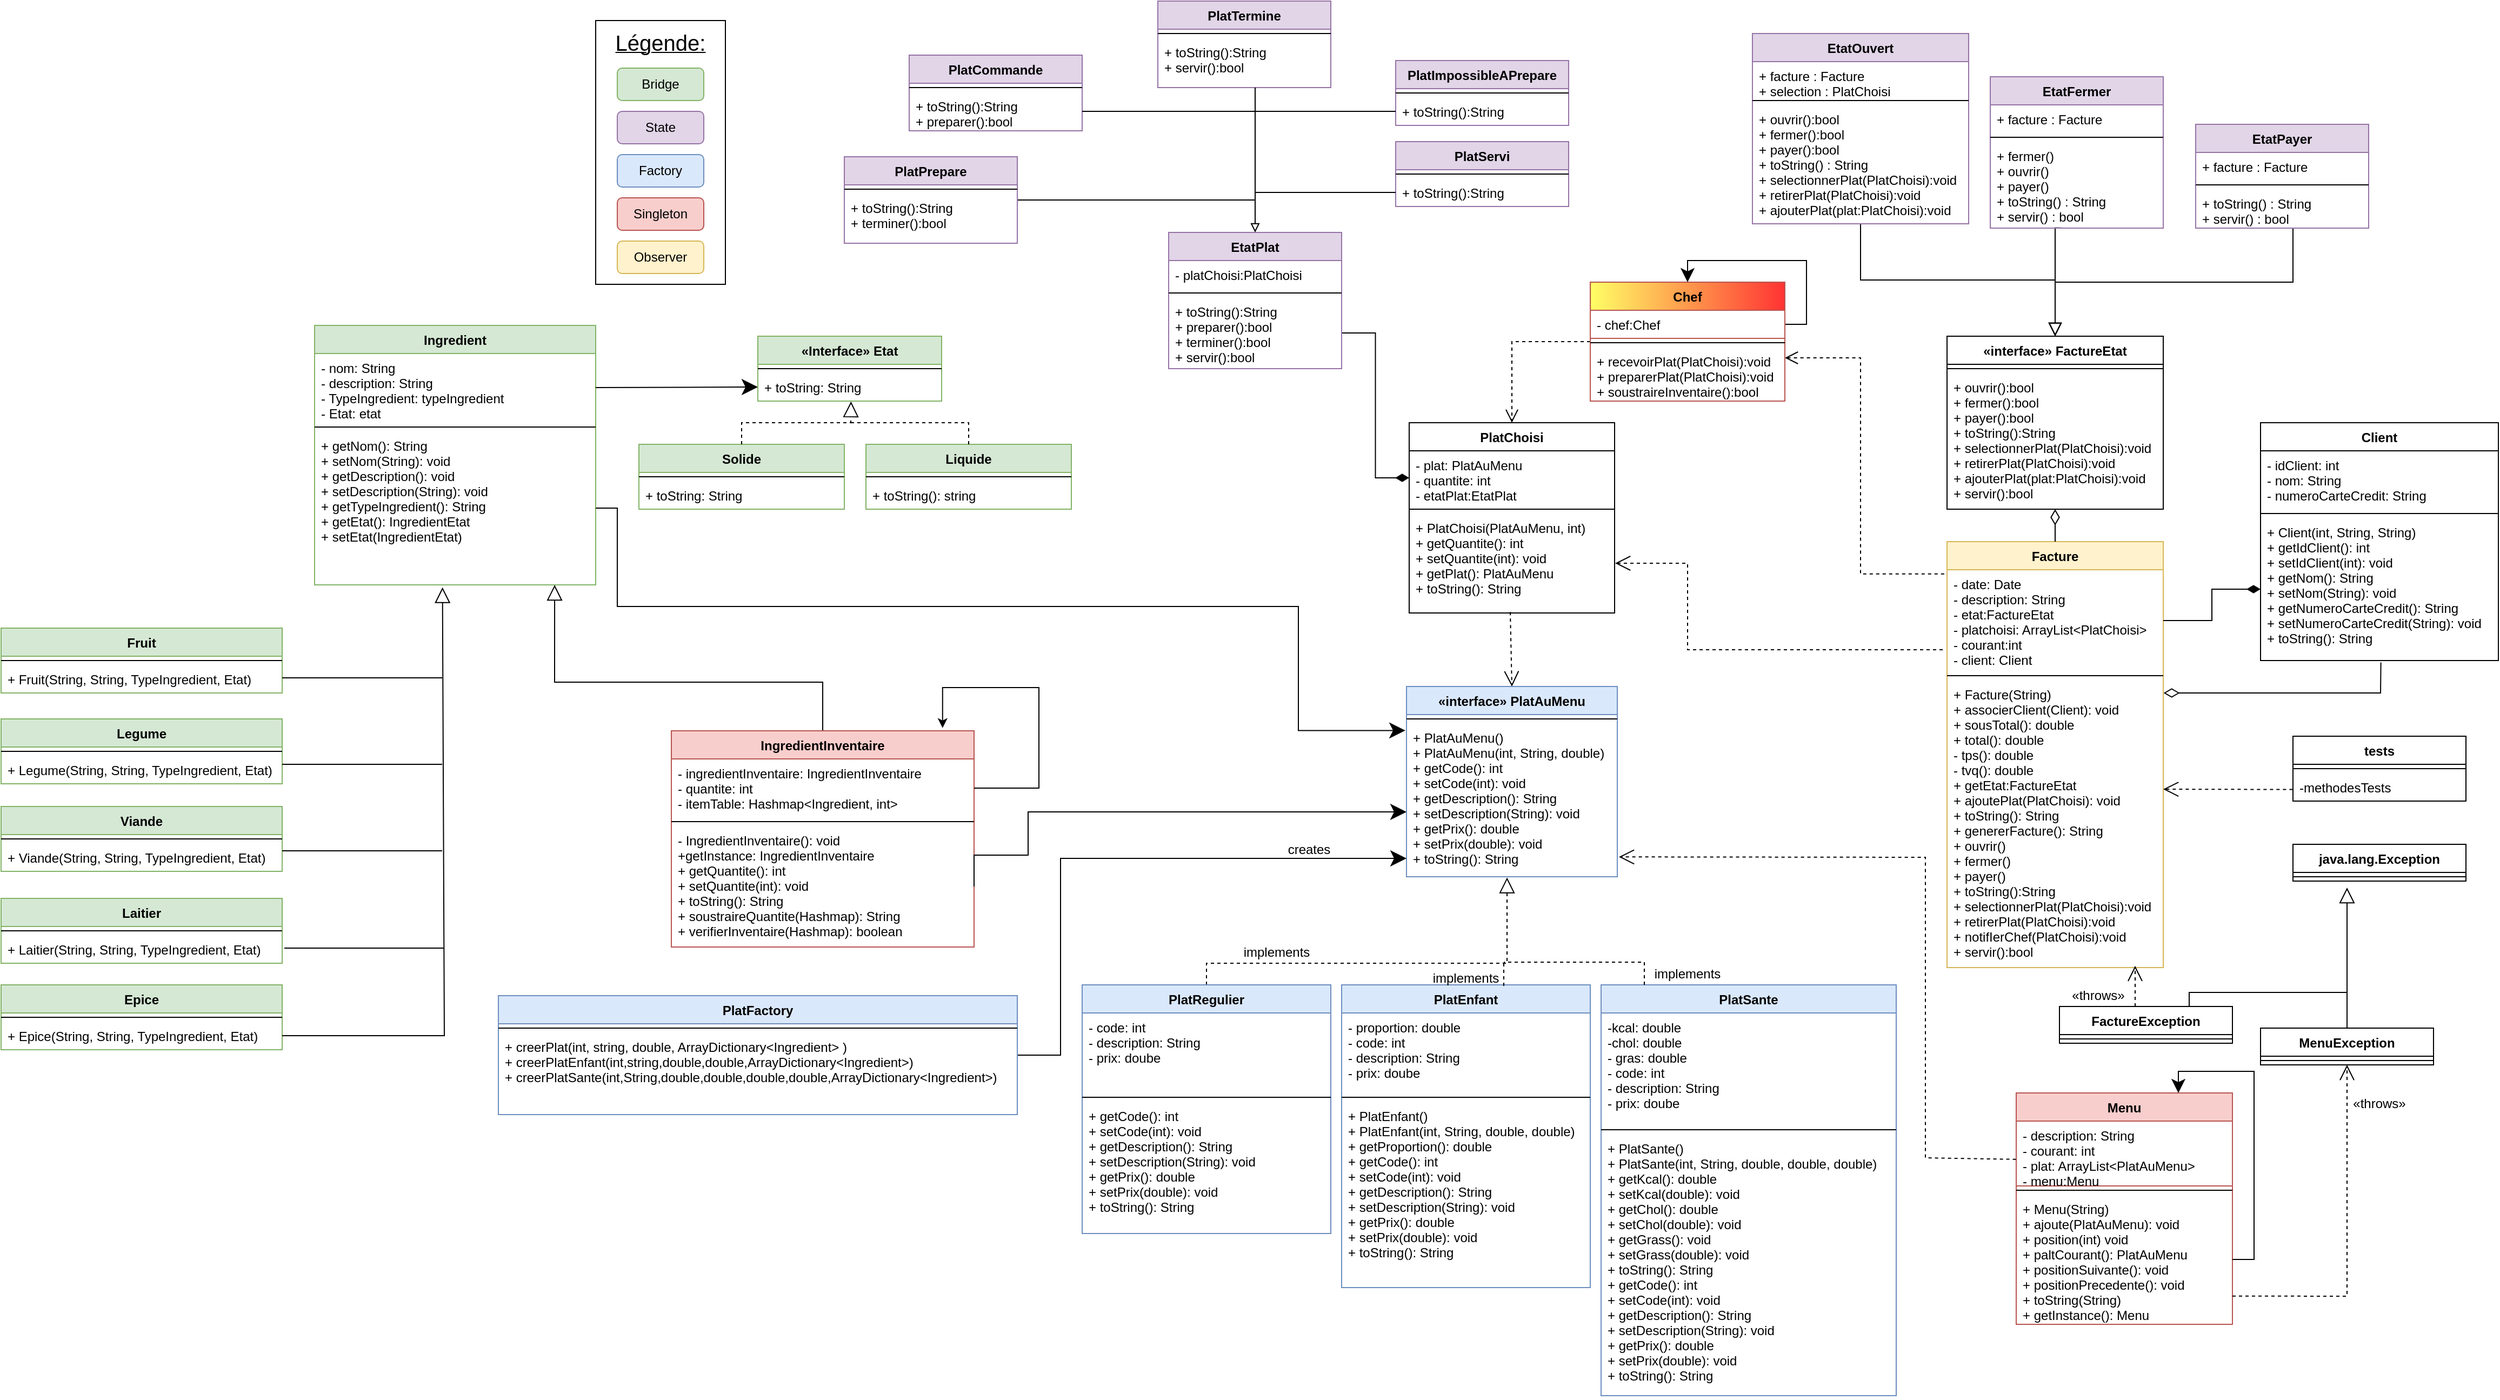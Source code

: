 <mxfile version="15.1.2" type="device" pages="2"><diagram id="TNuhKv3h_thrgXx2UyrM" name="Page-1"><mxGraphModel dx="4249" dy="2537" grid="1" gridSize="10" guides="1" tooltips="1" connect="1" arrows="1" fold="1" page="1" pageScale="1" pageWidth="827" pageHeight="1169" math="0" shadow="0"><root><mxCell id="0"/><mxCell id="1" parent="0"/><mxCell id="b8Gp-3JOSFKTq6jU3I52-5" value="Client" style="swimlane;fontStyle=1;align=center;verticalAlign=top;childLayout=stackLayout;horizontal=1;startSize=26;horizontalStack=0;resizeParent=1;resizeParentMax=0;resizeLast=0;collapsible=1;marginBottom=0;" parent="1" vertex="1"><mxGeometry x="520" y="200" width="220" height="220" as="geometry"/></mxCell><mxCell id="b8Gp-3JOSFKTq6jU3I52-6" value="- idClient: int&#10;- nom: String&#10;- numeroCarteCredit: String" style="text;strokeColor=none;fillColor=none;align=left;verticalAlign=top;spacingLeft=4;spacingRight=4;overflow=hidden;rotatable=0;points=[[0,0.5],[1,0.5]];portConstraint=eastwest;" parent="b8Gp-3JOSFKTq6jU3I52-5" vertex="1"><mxGeometry y="26" width="220" height="54" as="geometry"/></mxCell><mxCell id="b8Gp-3JOSFKTq6jU3I52-7" value="" style="line;strokeWidth=1;fillColor=none;align=left;verticalAlign=middle;spacingTop=-1;spacingLeft=3;spacingRight=3;rotatable=0;labelPosition=right;points=[];portConstraint=eastwest;" parent="b8Gp-3JOSFKTq6jU3I52-5" vertex="1"><mxGeometry y="80" width="220" height="8" as="geometry"/></mxCell><mxCell id="b8Gp-3JOSFKTq6jU3I52-8" value="+ Client(int, String, String)&#10;+ getIdClient(): int&#10;+ setIdClient(int): void&#10;+ getNom(): String&#10;+ setNom(String): void&#10;+ getNumeroCarteCredit(): String&#10;+ setNumeroCarteCredit(String): void&#10;+ toString(): String" style="text;strokeColor=none;fillColor=none;align=left;verticalAlign=top;spacingLeft=4;spacingRight=4;overflow=hidden;rotatable=0;points=[[0,0.5],[1,0.5]];portConstraint=eastwest;" parent="b8Gp-3JOSFKTq6jU3I52-5" vertex="1"><mxGeometry y="88" width="220" height="132" as="geometry"/></mxCell><mxCell id="wVw1kusXMV-8ErTnZ7IX-36" style="edgeStyle=orthogonalEdgeStyle;rounded=0;orthogonalLoop=1;jettySize=auto;html=1;exitX=-0.013;exitY=0.041;exitDx=0;exitDy=0;endArrow=open;endFill=0;endSize=10;dashed=1;exitPerimeter=0;" parent="1" source="b8Gp-3JOSFKTq6jU3I52-12" edge="1"><mxGeometry relative="1" as="geometry"><mxPoint x="80" y="140" as="targetPoint"/><Array as="points"><mxPoint x="150" y="340"/><mxPoint x="150" y="140"/></Array></mxGeometry></mxCell><mxCell id="b8Gp-3JOSFKTq6jU3I52-11" value="Facture" style="swimlane;fontStyle=1;align=center;verticalAlign=top;childLayout=stackLayout;horizontal=1;startSize=26;horizontalStack=0;resizeParent=1;resizeParentMax=0;resizeLast=0;collapsible=1;marginBottom=0;fillColor=#fff2cc;strokeColor=#d6b656;" parent="1" vertex="1"><mxGeometry x="230" y="310" width="200" height="394" as="geometry"/></mxCell><mxCell id="b8Gp-3JOSFKTq6jU3I52-12" value="- date: Date&#10;- description: String&#10;- etat:FactureEtat&#10;- platchoisi: ArrayList&lt;PlatChoisi&gt;&#10;- courant:int&#10;- client: Client" style="text;strokeColor=none;fillColor=none;align=left;verticalAlign=top;spacingLeft=4;spacingRight=4;overflow=hidden;rotatable=0;points=[[0,0.5],[1,0.5]];portConstraint=eastwest;" parent="b8Gp-3JOSFKTq6jU3I52-11" vertex="1"><mxGeometry y="26" width="200" height="94" as="geometry"/></mxCell><mxCell id="b8Gp-3JOSFKTq6jU3I52-13" value="" style="line;strokeWidth=1;fillColor=none;align=left;verticalAlign=middle;spacingTop=-1;spacingLeft=3;spacingRight=3;rotatable=0;labelPosition=right;points=[];portConstraint=eastwest;" parent="b8Gp-3JOSFKTq6jU3I52-11" vertex="1"><mxGeometry y="120" width="200" height="8" as="geometry"/></mxCell><mxCell id="b8Gp-3JOSFKTq6jU3I52-14" value="+ Facture(String)&#10;+ associerClient(Client): void&#10;+ sousTotal(): double&#10;+ total(): double&#10;- tps(): double&#10;- tvq(): double&#10;+ getEtat:FactureEtat&#10;+ ajoutePlat(PlatChoisi): void&#10;+ toString(): String&#10;+ genererFacture(): String&#10;+ ouvrir()&#10;+ fermer()&#10;+ payer()&#10;+ toString():String&#10;+ selectionnerPlat(PlatChoisi):void&#10;+ retirerPlat(PlatChoisi):void&#10;+ notifIerChef(PlatChoisi):void&#10;+ servir():bool" style="text;strokeColor=none;fillColor=none;align=left;verticalAlign=top;spacingLeft=4;spacingRight=4;overflow=hidden;rotatable=0;points=[[0,0.5],[1,0.5]];portConstraint=eastwest;" parent="b8Gp-3JOSFKTq6jU3I52-11" vertex="1"><mxGeometry y="128" width="200" height="266" as="geometry"/></mxCell><mxCell id="b8Gp-3JOSFKTq6jU3I52-16" value="tests" style="swimlane;fontStyle=1;align=center;verticalAlign=top;childLayout=stackLayout;horizontal=1;startSize=26;horizontalStack=0;resizeParent=1;resizeParentMax=0;resizeLast=0;collapsible=1;marginBottom=0;" parent="1" vertex="1"><mxGeometry x="550" y="490" width="160" height="60" as="geometry"/></mxCell><mxCell id="b8Gp-3JOSFKTq6jU3I52-18" value="" style="line;strokeWidth=1;fillColor=none;align=left;verticalAlign=middle;spacingTop=-1;spacingLeft=3;spacingRight=3;rotatable=0;labelPosition=right;points=[];portConstraint=eastwest;" parent="b8Gp-3JOSFKTq6jU3I52-16" vertex="1"><mxGeometry y="26" width="160" height="8" as="geometry"/></mxCell><mxCell id="b8Gp-3JOSFKTq6jU3I52-19" value="-methodesTests" style="text;strokeColor=none;fillColor=none;align=left;verticalAlign=top;spacingLeft=4;spacingRight=4;overflow=hidden;rotatable=0;points=[[0,0.5],[1,0.5]];portConstraint=eastwest;" parent="b8Gp-3JOSFKTq6jU3I52-16" vertex="1"><mxGeometry y="34" width="160" height="26" as="geometry"/></mxCell><mxCell id="b8Gp-3JOSFKTq6jU3I52-20" value="java.lang.Exception" style="swimlane;fontStyle=1;align=center;verticalAlign=top;childLayout=stackLayout;horizontal=1;startSize=26;horizontalStack=0;resizeParent=1;resizeParentMax=0;resizeLast=0;collapsible=1;marginBottom=0;" parent="1" vertex="1"><mxGeometry x="550" y="590" width="160" height="34" as="geometry"/></mxCell><mxCell id="b8Gp-3JOSFKTq6jU3I52-21" value="" style="line;strokeWidth=1;fillColor=none;align=left;verticalAlign=middle;spacingTop=-1;spacingLeft=3;spacingRight=3;rotatable=0;labelPosition=right;points=[];portConstraint=eastwest;" parent="b8Gp-3JOSFKTq6jU3I52-20" vertex="1"><mxGeometry y="26" width="160" height="8" as="geometry"/></mxCell><mxCell id="b8Gp-3JOSFKTq6jU3I52-23" value="FactureException" style="swimlane;fontStyle=1;align=center;verticalAlign=top;childLayout=stackLayout;horizontal=1;startSize=26;horizontalStack=0;resizeParent=1;resizeParentMax=0;resizeLast=0;collapsible=1;marginBottom=0;" parent="1" vertex="1"><mxGeometry x="334" y="740" width="160" height="34" as="geometry"/></mxCell><mxCell id="b8Gp-3JOSFKTq6jU3I52-24" value="" style="line;strokeWidth=1;fillColor=none;align=left;verticalAlign=middle;spacingTop=-1;spacingLeft=3;spacingRight=3;rotatable=0;labelPosition=right;points=[];portConstraint=eastwest;" parent="b8Gp-3JOSFKTq6jU3I52-23" vertex="1"><mxGeometry y="26" width="160" height="8" as="geometry"/></mxCell><mxCell id="b8Gp-3JOSFKTq6jU3I52-60" style="edgeStyle=orthogonalEdgeStyle;rounded=0;orthogonalLoop=1;jettySize=auto;html=1;exitX=0.5;exitY=0;exitDx=0;exitDy=0;endArrow=block;endFill=0;endSize=12;" parent="1" source="b8Gp-3JOSFKTq6jU3I52-25" edge="1"><mxGeometry relative="1" as="geometry"><mxPoint x="600" y="630" as="targetPoint"/></mxGeometry></mxCell><mxCell id="b8Gp-3JOSFKTq6jU3I52-25" value="MenuException" style="swimlane;fontStyle=1;align=center;verticalAlign=top;childLayout=stackLayout;horizontal=1;startSize=26;horizontalStack=0;resizeParent=1;resizeParentMax=0;resizeLast=0;collapsible=1;marginBottom=0;" parent="1" vertex="1"><mxGeometry x="520" y="760" width="160" height="34" as="geometry"/></mxCell><mxCell id="b8Gp-3JOSFKTq6jU3I52-26" value="" style="line;strokeWidth=1;fillColor=none;align=left;verticalAlign=middle;spacingTop=-1;spacingLeft=3;spacingRight=3;rotatable=0;labelPosition=right;points=[];portConstraint=eastwest;" parent="b8Gp-3JOSFKTq6jU3I52-25" vertex="1"><mxGeometry y="26" width="160" height="8" as="geometry"/></mxCell><mxCell id="b8Gp-3JOSFKTq6jU3I52-27" value="Menu" style="swimlane;fontStyle=1;align=center;verticalAlign=top;childLayout=stackLayout;horizontal=1;startSize=26;horizontalStack=0;resizeParent=1;resizeParentMax=0;resizeLast=0;collapsible=1;marginBottom=0;fillColor=#f8cecc;strokeColor=#b85450;" parent="1" vertex="1"><mxGeometry x="294" y="820" width="200" height="214" as="geometry"/></mxCell><mxCell id="b8Gp-3JOSFKTq6jU3I52-28" value="- description: String&#10;- courant: int&#10;- plat: ArrayList&lt;PlatAuMenu&gt;&#10;- menu:Menu" style="text;strokeColor=#b85450;align=left;verticalAlign=top;spacingLeft=4;spacingRight=4;overflow=hidden;rotatable=0;points=[[0,0.5],[1,0.5]];portConstraint=eastwest;" parent="b8Gp-3JOSFKTq6jU3I52-27" vertex="1"><mxGeometry y="26" width="200" height="60" as="geometry"/></mxCell><mxCell id="b8Gp-3JOSFKTq6jU3I52-29" value="" style="line;strokeWidth=1;fillColor=none;align=left;verticalAlign=middle;spacingTop=-1;spacingLeft=3;spacingRight=3;rotatable=0;labelPosition=right;points=[];portConstraint=eastwest;" parent="b8Gp-3JOSFKTq6jU3I52-27" vertex="1"><mxGeometry y="86" width="200" height="8" as="geometry"/></mxCell><mxCell id="wVw1kusXMV-8ErTnZ7IX-37" style="edgeStyle=orthogonalEdgeStyle;rounded=0;orthogonalLoop=1;jettySize=auto;html=1;exitX=1;exitY=0.5;exitDx=0;exitDy=0;entryX=0.75;entryY=0;entryDx=0;entryDy=0;endArrow=classic;endFill=1;endSize=10;" parent="b8Gp-3JOSFKTq6jU3I52-27" source="b8Gp-3JOSFKTq6jU3I52-30" target="b8Gp-3JOSFKTq6jU3I52-27" edge="1"><mxGeometry relative="1" as="geometry"/></mxCell><mxCell id="b8Gp-3JOSFKTq6jU3I52-30" value="+ Menu(String)&#10;+ ajoute(PlatAuMenu): void&#10;+ position(int) void&#10;+ paltCourant(): PlatAuMenu&#10;+ positionSuivante(): void&#10;+ positionPrecedente(): void&#10;+ toString(String)&#10;+ getInstance(): Menu&#10;" style="text;strokeColor=none;fillColor=none;align=left;verticalAlign=top;spacingLeft=4;spacingRight=4;overflow=hidden;rotatable=0;points=[[0,0.5],[1,0.5]];portConstraint=eastwest;" parent="b8Gp-3JOSFKTq6jU3I52-27" vertex="1"><mxGeometry y="94" width="200" height="120" as="geometry"/></mxCell><mxCell id="b8Gp-3JOSFKTq6jU3I52-31" value="PlatChoisi" style="swimlane;fontStyle=1;align=center;verticalAlign=top;childLayout=stackLayout;horizontal=1;startSize=26;horizontalStack=0;resizeParent=1;resizeParentMax=0;resizeLast=0;collapsible=1;marginBottom=0;" parent="1" vertex="1"><mxGeometry x="-267.5" y="200" width="190" height="176" as="geometry"/></mxCell><mxCell id="b8Gp-3JOSFKTq6jU3I52-32" value="- plat: PlatAuMenu&#10;- quantite: int&#10;- etatPlat:EtatPlat" style="text;strokeColor=none;fillColor=none;align=left;verticalAlign=top;spacingLeft=4;spacingRight=4;overflow=hidden;rotatable=0;points=[[0,0.5],[1,0.5]];portConstraint=eastwest;" parent="b8Gp-3JOSFKTq6jU3I52-31" vertex="1"><mxGeometry y="26" width="190" height="50" as="geometry"/></mxCell><mxCell id="b8Gp-3JOSFKTq6jU3I52-33" value="" style="line;strokeWidth=1;fillColor=none;align=left;verticalAlign=middle;spacingTop=-1;spacingLeft=3;spacingRight=3;rotatable=0;labelPosition=right;points=[];portConstraint=eastwest;" parent="b8Gp-3JOSFKTq6jU3I52-31" vertex="1"><mxGeometry y="76" width="190" height="8" as="geometry"/></mxCell><mxCell id="b8Gp-3JOSFKTq6jU3I52-34" value="+ PlatChoisi(PlatAuMenu, int)&#10;+ getQuantite(): int&#10;+ setQuantite(int): void&#10;+ getPlat(): PlatAuMenu&#10;+ toString(): String" style="text;strokeColor=none;fillColor=none;align=left;verticalAlign=top;spacingLeft=4;spacingRight=4;overflow=hidden;rotatable=0;points=[[0,0.5],[1,0.5]];portConstraint=eastwest;" parent="b8Gp-3JOSFKTq6jU3I52-31" vertex="1"><mxGeometry y="84" width="190" height="92" as="geometry"/></mxCell><mxCell id="b8Gp-3JOSFKTq6jU3I52-35" value="«interface» PlatAuMenu" style="swimlane;fontStyle=1;align=center;verticalAlign=top;childLayout=stackLayout;horizontal=1;startSize=26;horizontalStack=0;resizeParent=1;resizeParentMax=0;resizeLast=0;collapsible=1;marginBottom=0;fillColor=#dae8fc;strokeColor=#6c8ebf;" parent="1" vertex="1"><mxGeometry x="-270" y="444" width="195" height="176" as="geometry"/></mxCell><mxCell id="b8Gp-3JOSFKTq6jU3I52-37" value="" style="line;strokeWidth=1;fillColor=none;align=left;verticalAlign=middle;spacingTop=-1;spacingLeft=3;spacingRight=3;rotatable=0;labelPosition=right;points=[];portConstraint=eastwest;" parent="b8Gp-3JOSFKTq6jU3I52-35" vertex="1"><mxGeometry y="26" width="195" height="8" as="geometry"/></mxCell><mxCell id="b8Gp-3JOSFKTq6jU3I52-38" value="+ PlatAuMenu()&#10;+ PlatAuMenu(int, String, double)&#10;+ getCode(): int&#10;+ setCode(int): void&#10;+ getDescription(): String&#10;+ setDescription(String): void&#10;+ getPrix(): double&#10;+ setPrix(double): void&#10;+ toString(): String&#10;" style="text;strokeColor=none;fillColor=none;align=left;verticalAlign=top;spacingLeft=4;spacingRight=4;overflow=hidden;rotatable=0;points=[[0,0.5],[1,0.5]];portConstraint=eastwest;" parent="b8Gp-3JOSFKTq6jU3I52-35" vertex="1"><mxGeometry y="34" width="195" height="142" as="geometry"/></mxCell><mxCell id="b8Gp-3JOSFKTq6jU3I52-40" value="PlatEnfant" style="swimlane;fontStyle=1;align=center;verticalAlign=top;childLayout=stackLayout;horizontal=1;startSize=26;horizontalStack=0;resizeParent=1;resizeParentMax=0;resizeLast=0;collapsible=1;marginBottom=0;fillColor=#dae8fc;strokeColor=#6c8ebf;" parent="1" vertex="1"><mxGeometry x="-330" y="720" width="230" height="280" as="geometry"/></mxCell><mxCell id="b8Gp-3JOSFKTq6jU3I52-41" value="- proportion: double&#10;- code: int&#10;- description: String&#10;- prix: doube&#10;" style="text;strokeColor=none;fillColor=none;align=left;verticalAlign=top;spacingLeft=4;spacingRight=4;overflow=hidden;rotatable=0;points=[[0,0.5],[1,0.5]];portConstraint=eastwest;" parent="b8Gp-3JOSFKTq6jU3I52-40" vertex="1"><mxGeometry y="26" width="230" height="74" as="geometry"/></mxCell><mxCell id="b8Gp-3JOSFKTq6jU3I52-42" value="" style="line;strokeWidth=1;fillColor=none;align=left;verticalAlign=middle;spacingTop=-1;spacingLeft=3;spacingRight=3;rotatable=0;labelPosition=right;points=[];portConstraint=eastwest;" parent="b8Gp-3JOSFKTq6jU3I52-40" vertex="1"><mxGeometry y="100" width="230" height="8" as="geometry"/></mxCell><mxCell id="b8Gp-3JOSFKTq6jU3I52-43" value="+ PlatEnfant()&#10;+ PlatEnfant(int, String, double, double)&#10;+ getProportion(): double&#10;+ getCode(): int&#10;+ setCode(int): void&#10;+ getDescription(): String&#10;+ setDescription(String): void&#10;+ getPrix(): double&#10;+ setPrix(double): void&#10;+ toString(): String" style="text;strokeColor=none;fillColor=none;align=left;verticalAlign=top;spacingLeft=4;spacingRight=4;overflow=hidden;rotatable=0;points=[[0,0.5],[1,0.5]];portConstraint=eastwest;" parent="b8Gp-3JOSFKTq6jU3I52-40" vertex="1"><mxGeometry y="108" width="230" height="172" as="geometry"/></mxCell><mxCell id="b8Gp-3JOSFKTq6jU3I52-44" value="PlatSante" style="swimlane;fontStyle=1;align=center;verticalAlign=top;childLayout=stackLayout;horizontal=1;startSize=26;horizontalStack=0;resizeParent=1;resizeParentMax=0;resizeLast=0;collapsible=1;marginBottom=0;fillColor=#dae8fc;strokeColor=#6c8ebf;" parent="1" vertex="1"><mxGeometry x="-90" y="720" width="273" height="380" as="geometry"/></mxCell><mxCell id="b8Gp-3JOSFKTq6jU3I52-45" value="-kcal: double&#10;-chol: double&#10;- gras: double&#10;- code: int&#10;- description: String&#10;- prix: doube&#10;" style="text;strokeColor=none;fillColor=none;align=left;verticalAlign=top;spacingLeft=4;spacingRight=4;overflow=hidden;rotatable=0;points=[[0,0.5],[1,0.5]];portConstraint=eastwest;" parent="b8Gp-3JOSFKTq6jU3I52-44" vertex="1"><mxGeometry y="26" width="273" height="104" as="geometry"/></mxCell><mxCell id="b8Gp-3JOSFKTq6jU3I52-46" value="" style="line;strokeWidth=1;fillColor=none;align=left;verticalAlign=middle;spacingTop=-1;spacingLeft=3;spacingRight=3;rotatable=0;labelPosition=right;points=[];portConstraint=eastwest;" parent="b8Gp-3JOSFKTq6jU3I52-44" vertex="1"><mxGeometry y="130" width="273" height="8" as="geometry"/></mxCell><mxCell id="b8Gp-3JOSFKTq6jU3I52-47" value="+ PlatSante()&#10;+ PlatSante(int, String, double, double, double)&#10;+ getKcal(): double&#10;+ setKcal(double): void&#10;+ getChol(): double&#10;+ setChol(double): void&#10;+ getGrass(): void&#10;+ setGrass(double): void&#10;+ toString(): String&#10;+ getCode(): int&#10;+ setCode(int): void&#10;+ getDescription(): String&#10;+ setDescription(String): void&#10;+ getPrix(): double&#10;+ setPrix(double): void&#10;+ toString(): String" style="text;strokeColor=none;fillColor=none;align=left;verticalAlign=top;spacingLeft=4;spacingRight=4;overflow=hidden;rotatable=0;points=[[0,0.5],[1,0.5]];portConstraint=eastwest;" parent="b8Gp-3JOSFKTq6jU3I52-44" vertex="1"><mxGeometry y="138" width="273" height="242" as="geometry"/></mxCell><mxCell id="b8Gp-3JOSFKTq6jU3I52-52" value="" style="endArrow=open;html=1;endSize=12;endFill=0;entryX=0.5;entryY=0;entryDx=0;entryDy=0;dashed=1;exitX=0.492;exitY=0.991;exitDx=0;exitDy=0;exitPerimeter=0;" parent="1" source="b8Gp-3JOSFKTq6jU3I52-34" target="b8Gp-3JOSFKTq6jU3I52-35" edge="1"><mxGeometry width="50" height="50" relative="1" as="geometry"><mxPoint x="-90" y="410" as="sourcePoint"/><mxPoint x="-172" y="440" as="targetPoint"/></mxGeometry></mxCell><mxCell id="b8Gp-3JOSFKTq6jU3I52-54" value="" style="endArrow=open;html=1;endSize=12;endFill=0;dashed=1;rounded=0;" parent="1" edge="1"><mxGeometry width="50" height="50" relative="1" as="geometry"><mxPoint x="226" y="410" as="sourcePoint"/><mxPoint x="-77" y="330" as="targetPoint"/><Array as="points"><mxPoint x="-10" y="410"/><mxPoint x="-10" y="330"/></Array></mxGeometry></mxCell><mxCell id="b8Gp-3JOSFKTq6jU3I52-55" value="" style="endArrow=open;html=1;endSize=12;endFill=0;entryX=1;entryY=0.5;entryDx=0;entryDy=0;dashed=1;exitX=-0.001;exitY=0.59;exitDx=0;exitDy=0;rounded=0;exitPerimeter=0;" parent="1" source="b8Gp-3JOSFKTq6jU3I52-28" edge="1"><mxGeometry width="50" height="50" relative="1" as="geometry"><mxPoint x="230" y="694.0" as="sourcePoint"/><mxPoint x="-73.5" y="601.63" as="targetPoint"/><Array as="points"><mxPoint x="210" y="880"/><mxPoint x="210" y="602"/></Array></mxGeometry></mxCell><mxCell id="b8Gp-3JOSFKTq6jU3I52-56" value="" style="endArrow=open;html=1;endSize=12;endFill=0;dashed=1;exitX=1;exitY=0.782;exitDx=0;exitDy=0;entryX=0.5;entryY=1;entryDx=0;entryDy=0;rounded=0;exitPerimeter=0;" parent="1" source="b8Gp-3JOSFKTq6jU3I52-30" target="b8Gp-3JOSFKTq6jU3I52-25" edge="1"><mxGeometry width="50" height="50" relative="1" as="geometry"><mxPoint x="530" y="840" as="sourcePoint"/><mxPoint x="559.5" y="900" as="targetPoint"/><Array as="points"><mxPoint x="600" y="1008"/></Array></mxGeometry></mxCell><mxCell id="b8Gp-3JOSFKTq6jU3I52-58" value="" style="endArrow=open;html=1;endSize=12;endFill=0;dashed=1;rounded=0;entryX=0.87;entryY=0.994;entryDx=0;entryDy=0;entryPerimeter=0;" parent="1" target="b8Gp-3JOSFKTq6jU3I52-14" edge="1"><mxGeometry width="50" height="50" relative="1" as="geometry"><mxPoint x="404" y="740" as="sourcePoint"/><mxPoint x="370" y="680" as="targetPoint"/><Array as="points"/></mxGeometry></mxCell><mxCell id="b8Gp-3JOSFKTq6jU3I52-59" value="" style="endArrow=none;html=1;endSize=12;rounded=0;exitX=0.75;exitY=0;exitDx=0;exitDy=0;" parent="1" source="b8Gp-3JOSFKTq6jU3I52-23" edge="1"><mxGeometry width="50" height="50" relative="1" as="geometry"><mxPoint x="470" y="743" as="sourcePoint"/><mxPoint x="600" y="727" as="targetPoint"/><Array as="points"><mxPoint x="454" y="727"/></Array></mxGeometry></mxCell><mxCell id="b8Gp-3JOSFKTq6jU3I52-61" value="" style="endArrow=open;html=1;endSize=12;endFill=0;dashed=1;exitX=-0.002;exitY=0.588;exitDx=0;exitDy=0;rounded=0;exitPerimeter=0;" parent="1" source="b8Gp-3JOSFKTq6jU3I52-19" edge="1"><mxGeometry width="50" height="50" relative="1" as="geometry"><mxPoint x="393.8" y="651.414" as="sourcePoint"/><mxPoint x="430" y="539" as="targetPoint"/><Array as="points"/></mxGeometry></mxCell><mxCell id="b8Gp-3JOSFKTq6jU3I52-62" value="" style="endArrow=diamondThin;html=1;endSize=12;endFill=0;exitX=0.506;exitY=1.013;exitDx=0;exitDy=0;rounded=0;exitPerimeter=0;" parent="1" source="b8Gp-3JOSFKTq6jU3I52-8" edge="1"><mxGeometry width="50" height="50" relative="1" as="geometry"><mxPoint x="550.0" y="450.288" as="sourcePoint"/><mxPoint x="430.32" y="450" as="targetPoint"/><Array as="points"><mxPoint x="631" y="450"/></Array></mxGeometry></mxCell><mxCell id="b8Gp-3JOSFKTq6jU3I52-64" value="«throws»" style="text;html=1;strokeColor=none;fillColor=none;align=center;verticalAlign=middle;whiteSpace=wrap;rounded=0;" parent="1" vertex="1"><mxGeometry x="610" y="820" width="40" height="20" as="geometry"/></mxCell><mxCell id="b8Gp-3JOSFKTq6jU3I52-65" value="«throws»" style="text;html=1;strokeColor=none;fillColor=none;align=center;verticalAlign=middle;whiteSpace=wrap;rounded=0;" parent="1" vertex="1"><mxGeometry x="350" y="720" width="40" height="20" as="geometry"/></mxCell><mxCell id="wVw1kusXMV-8ErTnZ7IX-1" value="«interface» FactureEtat" style="swimlane;fontStyle=1;align=center;verticalAlign=top;childLayout=stackLayout;horizontal=1;startSize=26;horizontalStack=0;resizeParent=1;resizeParentMax=0;resizeLast=0;collapsible=1;marginBottom=0;" parent="1" vertex="1"><mxGeometry x="230" y="120" width="200" height="160" as="geometry"/></mxCell><mxCell id="wVw1kusXMV-8ErTnZ7IX-3" value="" style="line;strokeWidth=1;fillColor=none;align=left;verticalAlign=middle;spacingTop=-1;spacingLeft=3;spacingRight=3;rotatable=0;labelPosition=right;points=[];portConstraint=eastwest;" parent="wVw1kusXMV-8ErTnZ7IX-1" vertex="1"><mxGeometry y="26" width="200" height="8" as="geometry"/></mxCell><mxCell id="wVw1kusXMV-8ErTnZ7IX-4" value="+ ouvrir():bool&#10;+ fermer():bool&#10;+ payer():bool&#10;+ toString():String&#10;+ selectionnerPlat(PlatChoisi):void&#10;+ retirerPlat(PlatChoisi):void&#10;+ ajouterPlat(plat:PlatChoisi):void&#10;+ servir():bool" style="text;strokeColor=none;fillColor=none;align=left;verticalAlign=top;spacingLeft=4;spacingRight=4;overflow=hidden;rotatable=0;points=[[0,0.5],[1,0.5]];portConstraint=eastwest;" parent="wVw1kusXMV-8ErTnZ7IX-1" vertex="1"><mxGeometry y="34" width="200" height="126" as="geometry"/></mxCell><mxCell id="wVw1kusXMV-8ErTnZ7IX-5" value="" style="endArrow=diamondThin;html=1;endSize=12;endFill=0;exitX=0.5;exitY=0;exitDx=0;exitDy=0;rounded=0;" parent="1" source="b8Gp-3JOSFKTq6jU3I52-11" edge="1"><mxGeometry width="50" height="50" relative="1" as="geometry"><mxPoint x="341.0" y="179.996" as="sourcePoint"/><mxPoint x="330" y="280" as="targetPoint"/><Array as="points"/></mxGeometry></mxCell><mxCell id="wVw1kusXMV-8ErTnZ7IX-21" style="edgeStyle=orthogonalEdgeStyle;rounded=0;orthogonalLoop=1;jettySize=auto;html=1;exitX=0.5;exitY=1;exitDx=0;exitDy=0;entryX=0.5;entryY=0;entryDx=0;entryDy=0;endArrow=block;endFill=0;endSize=10;" parent="1" source="wVw1kusXMV-8ErTnZ7IX-6" target="wVw1kusXMV-8ErTnZ7IX-1" edge="1"><mxGeometry relative="1" as="geometry"/></mxCell><mxCell id="wVw1kusXMV-8ErTnZ7IX-6" value="EtatOuvert" style="swimlane;fontStyle=1;align=center;verticalAlign=top;childLayout=stackLayout;horizontal=1;startSize=26;horizontalStack=0;resizeParent=1;resizeParentMax=0;resizeLast=0;collapsible=1;marginBottom=0;fillColor=#e1d5e7;strokeColor=#9673a6;" parent="1" vertex="1"><mxGeometry x="50" y="-160" width="200" height="176" as="geometry"/></mxCell><mxCell id="wVw1kusXMV-8ErTnZ7IX-7" value="+ facture : Facture&#10;+ selection : PlatChoisi" style="text;strokeColor=none;fillColor=none;align=left;verticalAlign=top;spacingLeft=4;spacingRight=4;overflow=hidden;rotatable=0;points=[[0,0.5],[1,0.5]];portConstraint=eastwest;" parent="wVw1kusXMV-8ErTnZ7IX-6" vertex="1"><mxGeometry y="26" width="200" height="32" as="geometry"/></mxCell><mxCell id="wVw1kusXMV-8ErTnZ7IX-8" value="" style="line;strokeWidth=1;fillColor=none;align=left;verticalAlign=middle;spacingTop=-1;spacingLeft=3;spacingRight=3;rotatable=0;labelPosition=right;points=[];portConstraint=eastwest;" parent="wVw1kusXMV-8ErTnZ7IX-6" vertex="1"><mxGeometry y="58" width="200" height="8" as="geometry"/></mxCell><mxCell id="wVw1kusXMV-8ErTnZ7IX-9" value="+ ouvrir():bool&#10;+ fermer():bool&#10;+ payer():bool&#10;+ toString() : String&#10;+ selectionnerPlat(PlatChoisi):void&#10;+ retirerPlat(PlatChoisi):void&#10;+ ajouterPlat(plat:PlatChoisi):void" style="text;strokeColor=none;fillColor=none;align=left;verticalAlign=top;spacingLeft=4;spacingRight=4;overflow=hidden;rotatable=0;points=[[0,0.5],[1,0.5]];portConstraint=eastwest;" parent="wVw1kusXMV-8ErTnZ7IX-6" vertex="1"><mxGeometry y="66" width="200" height="110" as="geometry"/></mxCell><mxCell id="wVw1kusXMV-8ErTnZ7IX-20" value="" style="edgeStyle=orthogonalEdgeStyle;rounded=0;orthogonalLoop=1;jettySize=auto;html=1;endArrow=block;endFill=0;endSize=10;exitX=0.413;exitY=0.998;exitDx=0;exitDy=0;exitPerimeter=0;entryX=0.5;entryY=0;entryDx=0;entryDy=0;" parent="1" source="wVw1kusXMV-8ErTnZ7IX-13" target="wVw1kusXMV-8ErTnZ7IX-1" edge="1"><mxGeometry relative="1" as="geometry"><Array as="points"><mxPoint x="330" y="20"/></Array></mxGeometry></mxCell><mxCell id="wVw1kusXMV-8ErTnZ7IX-10" value="EtatFermer" style="swimlane;fontStyle=1;align=center;verticalAlign=top;childLayout=stackLayout;horizontal=1;startSize=26;horizontalStack=0;resizeParent=1;resizeParentMax=0;resizeLast=0;collapsible=1;marginBottom=0;fillColor=#e1d5e7;strokeColor=#9673a6;" parent="1" vertex="1"><mxGeometry x="270" y="-120" width="160" height="140" as="geometry"/></mxCell><mxCell id="wVw1kusXMV-8ErTnZ7IX-11" value="+ facture : Facture" style="text;strokeColor=none;fillColor=none;align=left;verticalAlign=top;spacingLeft=4;spacingRight=4;overflow=hidden;rotatable=0;points=[[0,0.5],[1,0.5]];portConstraint=eastwest;" parent="wVw1kusXMV-8ErTnZ7IX-10" vertex="1"><mxGeometry y="26" width="160" height="26" as="geometry"/></mxCell><mxCell id="wVw1kusXMV-8ErTnZ7IX-12" value="" style="line;strokeWidth=1;fillColor=none;align=left;verticalAlign=middle;spacingTop=-1;spacingLeft=3;spacingRight=3;rotatable=0;labelPosition=right;points=[];portConstraint=eastwest;" parent="wVw1kusXMV-8ErTnZ7IX-10" vertex="1"><mxGeometry y="52" width="160" height="8" as="geometry"/></mxCell><mxCell id="wVw1kusXMV-8ErTnZ7IX-13" value="+ fermer()&#10;+ ouvrir()&#10;+ payer()&#10;+ toString() : String&#10;+ servir() : bool" style="text;strokeColor=none;fillColor=none;align=left;verticalAlign=top;spacingLeft=4;spacingRight=4;overflow=hidden;rotatable=0;points=[[0,0.5],[1,0.5]];portConstraint=eastwest;" parent="wVw1kusXMV-8ErTnZ7IX-10" vertex="1"><mxGeometry y="60" width="160" height="80" as="geometry"/></mxCell><mxCell id="wVw1kusXMV-8ErTnZ7IX-23" style="edgeStyle=orthogonalEdgeStyle;rounded=0;orthogonalLoop=1;jettySize=auto;html=1;endArrow=block;endFill=0;endSize=10;" parent="1" source="wVw1kusXMV-8ErTnZ7IX-14" edge="1"><mxGeometry relative="1" as="geometry"><mxPoint x="330" y="120" as="targetPoint"/><Array as="points"><mxPoint x="550" y="70"/><mxPoint x="330" y="70"/></Array></mxGeometry></mxCell><mxCell id="wVw1kusXMV-8ErTnZ7IX-14" value="EtatPayer" style="swimlane;fontStyle=1;align=center;verticalAlign=top;childLayout=stackLayout;horizontal=1;startSize=26;horizontalStack=0;resizeParent=1;resizeParentMax=0;resizeLast=0;collapsible=1;marginBottom=0;fillColor=#e1d5e7;strokeColor=#9673a6;" parent="1" vertex="1"><mxGeometry x="460" y="-76" width="160" height="96" as="geometry"/></mxCell><mxCell id="wVw1kusXMV-8ErTnZ7IX-15" value="+ facture : Facture" style="text;strokeColor=none;fillColor=none;align=left;verticalAlign=top;spacingLeft=4;spacingRight=4;overflow=hidden;rotatable=0;points=[[0,0.5],[1,0.5]];portConstraint=eastwest;" parent="wVw1kusXMV-8ErTnZ7IX-14" vertex="1"><mxGeometry y="26" width="160" height="26" as="geometry"/></mxCell><mxCell id="wVw1kusXMV-8ErTnZ7IX-16" value="" style="line;strokeWidth=1;fillColor=none;align=left;verticalAlign=middle;spacingTop=-1;spacingLeft=3;spacingRight=3;rotatable=0;labelPosition=right;points=[];portConstraint=eastwest;" parent="wVw1kusXMV-8ErTnZ7IX-14" vertex="1"><mxGeometry y="52" width="160" height="8" as="geometry"/></mxCell><mxCell id="wVw1kusXMV-8ErTnZ7IX-18" value="+ toString() : String&#10;+ servir() : bool" style="text;strokeColor=none;fillColor=none;align=left;verticalAlign=top;spacingLeft=4;spacingRight=4;overflow=hidden;rotatable=0;points=[[0,0.5],[1,0.5]];portConstraint=eastwest;" parent="wVw1kusXMV-8ErTnZ7IX-14" vertex="1"><mxGeometry y="60" width="160" height="36" as="geometry"/></mxCell><mxCell id="wVw1kusXMV-8ErTnZ7IX-24" value="" style="edgeStyle=orthogonalEdgeStyle;rounded=0;orthogonalLoop=1;jettySize=auto;html=1;endArrow=diamondThin;endFill=1;endSize=10;" parent="1" source="b8Gp-3JOSFKTq6jU3I52-12" target="b8Gp-3JOSFKTq6jU3I52-8" edge="1"><mxGeometry relative="1" as="geometry"/></mxCell><mxCell id="wVw1kusXMV-8ErTnZ7IX-29" style="edgeStyle=orthogonalEdgeStyle;rounded=0;orthogonalLoop=1;jettySize=auto;html=1;exitX=1;exitY=0.5;exitDx=0;exitDy=0;entryX=0;entryY=0.5;entryDx=0;entryDy=0;endArrow=diamondThin;endFill=1;endSize=10;" parent="1" source="Nwh-klGU3jlP-DNW-0Lj-20" target="b8Gp-3JOSFKTq6jU3I52-32" edge="1"><mxGeometry relative="1" as="geometry"><mxPoint x="-370" y="-31" as="sourcePoint"/></mxGeometry></mxCell><mxCell id="wVw1kusXMV-8ErTnZ7IX-38" style="edgeStyle=orthogonalEdgeStyle;rounded=0;orthogonalLoop=1;jettySize=auto;html=1;exitX=0;exitY=0.5;exitDx=0;exitDy=0;entryX=0.5;entryY=0;entryDx=0;entryDy=0;endArrow=open;endFill=0;endSize=10;dashed=1;" parent="1" source="wVw1kusXMV-8ErTnZ7IX-31" target="b8Gp-3JOSFKTq6jU3I52-31" edge="1"><mxGeometry relative="1" as="geometry"/></mxCell><mxCell id="wVw1kusXMV-8ErTnZ7IX-31" value="Chef" style="swimlane;fontStyle=1;align=center;verticalAlign=top;childLayout=stackLayout;horizontal=1;startSize=26;horizontalStack=0;resizeParent=1;resizeParentMax=0;resizeLast=0;collapsible=1;marginBottom=0;strokeColor=#b85450;gradientColor=#FF3333;fillColor=#FFFF66;gradientDirection=east;" parent="1" vertex="1"><mxGeometry x="-100" y="70" width="180" height="110" as="geometry"/></mxCell><mxCell id="wVw1kusXMV-8ErTnZ7IX-35" style="edgeStyle=orthogonalEdgeStyle;rounded=0;orthogonalLoop=1;jettySize=auto;html=1;exitX=1;exitY=0.5;exitDx=0;exitDy=0;entryX=0.5;entryY=0;entryDx=0;entryDy=0;endArrow=classic;endFill=1;endSize=10;" parent="wVw1kusXMV-8ErTnZ7IX-31" source="wVw1kusXMV-8ErTnZ7IX-32" target="wVw1kusXMV-8ErTnZ7IX-31" edge="1"><mxGeometry relative="1" as="geometry"><Array as="points"><mxPoint x="200" y="39"/><mxPoint x="200" y="-20"/><mxPoint x="90" y="-20"/></Array></mxGeometry></mxCell><mxCell id="wVw1kusXMV-8ErTnZ7IX-32" value="- chef:Chef" style="text;strokeColor=#b85450;align=left;verticalAlign=top;spacingLeft=4;spacingRight=4;overflow=hidden;rotatable=0;points=[[0,0.5],[1,0.5]];portConstraint=eastwest;" parent="wVw1kusXMV-8ErTnZ7IX-31" vertex="1"><mxGeometry y="26" width="180" height="26" as="geometry"/></mxCell><mxCell id="wVw1kusXMV-8ErTnZ7IX-33" value="" style="line;strokeWidth=1;fillColor=none;align=left;verticalAlign=middle;spacingTop=-1;spacingLeft=3;spacingRight=3;rotatable=0;labelPosition=right;points=[];portConstraint=eastwest;" parent="wVw1kusXMV-8ErTnZ7IX-31" vertex="1"><mxGeometry y="52" width="180" height="8" as="geometry"/></mxCell><mxCell id="wVw1kusXMV-8ErTnZ7IX-34" value="+ recevoirPlat(PlatChoisi):void&#10;+ preparerPlat(PlatChoisi):void&#10;+ soustraireInventaire():bool" style="text;strokeColor=none;fillColor=none;align=left;verticalAlign=top;spacingLeft=4;spacingRight=4;overflow=hidden;rotatable=0;points=[[0,0.5],[1,0.5]];portConstraint=eastwest;" parent="wVw1kusXMV-8ErTnZ7IX-31" vertex="1"><mxGeometry y="60" width="180" height="50" as="geometry"/></mxCell><mxCell id="hzZ27hz0MLs9weaFMrxx-1" value="Viande" style="swimlane;fontStyle=1;align=center;verticalAlign=top;childLayout=stackLayout;horizontal=1;startSize=26;horizontalStack=0;resizeParent=1;resizeParentMax=0;resizeLast=0;collapsible=1;marginBottom=0;fillColor=#d5e8d4;strokeColor=#82b366;" parent="1" vertex="1"><mxGeometry x="-1570" y="555" width="260" height="60" as="geometry"/></mxCell><mxCell id="hzZ27hz0MLs9weaFMrxx-2" value="" style="line;strokeWidth=1;fillColor=none;align=left;verticalAlign=middle;spacingTop=-1;spacingLeft=3;spacingRight=3;rotatable=0;labelPosition=right;points=[];portConstraint=eastwest;" parent="hzZ27hz0MLs9weaFMrxx-1" vertex="1"><mxGeometry y="26" width="260" height="8" as="geometry"/></mxCell><mxCell id="hzZ27hz0MLs9weaFMrxx-3" value="+ Viande(String, String, TypeIngredient, Etat)" style="text;strokeColor=none;fillColor=none;align=left;verticalAlign=top;spacingLeft=4;spacingRight=4;overflow=hidden;rotatable=0;points=[[0,0.5],[1,0.5]];portConstraint=eastwest;" parent="hzZ27hz0MLs9weaFMrxx-1" vertex="1"><mxGeometry y="34" width="260" height="26" as="geometry"/></mxCell><mxCell id="hzZ27hz0MLs9weaFMrxx-4" value="Laitier" style="swimlane;fontStyle=1;align=center;verticalAlign=top;childLayout=stackLayout;horizontal=1;startSize=26;horizontalStack=0;resizeParent=1;resizeParentMax=0;resizeLast=0;collapsible=1;marginBottom=0;fillColor=#d5e8d4;strokeColor=#82b366;" parent="1" vertex="1"><mxGeometry x="-1570" y="640" width="260" height="60" as="geometry"/></mxCell><mxCell id="hzZ27hz0MLs9weaFMrxx-5" value="" style="line;strokeWidth=1;fillColor=none;align=left;verticalAlign=middle;spacingTop=-1;spacingLeft=3;spacingRight=3;rotatable=0;labelPosition=right;points=[];portConstraint=eastwest;" parent="hzZ27hz0MLs9weaFMrxx-4" vertex="1"><mxGeometry y="26" width="260" height="8" as="geometry"/></mxCell><mxCell id="hzZ27hz0MLs9weaFMrxx-6" value="+ Laitier(String, String, TypeIngredient, Etat)" style="text;strokeColor=none;fillColor=none;align=left;verticalAlign=top;spacingLeft=4;spacingRight=4;overflow=hidden;rotatable=0;points=[[0,0.5],[1,0.5]];portConstraint=eastwest;" parent="hzZ27hz0MLs9weaFMrxx-4" vertex="1"><mxGeometry y="34" width="260" height="26" as="geometry"/></mxCell><mxCell id="hzZ27hz0MLs9weaFMrxx-7" value="Legume" style="swimlane;fontStyle=1;align=center;verticalAlign=top;childLayout=stackLayout;horizontal=1;startSize=26;horizontalStack=0;resizeParent=1;resizeParentMax=0;resizeLast=0;collapsible=1;marginBottom=0;fillColor=#d5e8d4;strokeColor=#82b366;" parent="1" vertex="1"><mxGeometry x="-1570" y="474" width="260" height="60" as="geometry"/></mxCell><mxCell id="hzZ27hz0MLs9weaFMrxx-8" value="" style="line;strokeWidth=1;fillColor=none;align=left;verticalAlign=middle;spacingTop=-1;spacingLeft=3;spacingRight=3;rotatable=0;labelPosition=right;points=[];portConstraint=eastwest;" parent="hzZ27hz0MLs9weaFMrxx-7" vertex="1"><mxGeometry y="26" width="260" height="8" as="geometry"/></mxCell><mxCell id="hzZ27hz0MLs9weaFMrxx-9" value="+ Legume(String, String, TypeIngredient, Etat)" style="text;strokeColor=none;fillColor=none;align=left;verticalAlign=top;spacingLeft=4;spacingRight=4;overflow=hidden;rotatable=0;points=[[0,0.5],[1,0.5]];portConstraint=eastwest;" parent="hzZ27hz0MLs9weaFMrxx-7" vertex="1"><mxGeometry y="34" width="260" height="26" as="geometry"/></mxCell><mxCell id="hzZ27hz0MLs9weaFMrxx-10" value="Fruit" style="swimlane;fontStyle=1;align=center;verticalAlign=top;childLayout=stackLayout;horizontal=1;startSize=26;horizontalStack=0;resizeParent=1;resizeParentMax=0;resizeLast=0;collapsible=1;marginBottom=0;fillColor=#d5e8d4;strokeColor=#82b366;" parent="1" vertex="1"><mxGeometry x="-1570" y="390" width="260" height="60" as="geometry"/></mxCell><mxCell id="hzZ27hz0MLs9weaFMrxx-11" value="" style="line;strokeWidth=1;fillColor=none;align=left;verticalAlign=middle;spacingTop=-1;spacingLeft=3;spacingRight=3;rotatable=0;labelPosition=right;points=[];portConstraint=eastwest;" parent="hzZ27hz0MLs9weaFMrxx-10" vertex="1"><mxGeometry y="26" width="260" height="8" as="geometry"/></mxCell><mxCell id="hzZ27hz0MLs9weaFMrxx-12" value="+ Fruit(String, String, TypeIngredient, Etat)" style="text;strokeColor=none;fillColor=none;align=left;verticalAlign=top;spacingLeft=4;spacingRight=4;overflow=hidden;rotatable=0;points=[[0,0.5],[1,0.5]];portConstraint=eastwest;" parent="hzZ27hz0MLs9weaFMrxx-10" vertex="1"><mxGeometry y="34" width="260" height="26" as="geometry"/></mxCell><mxCell id="hzZ27hz0MLs9weaFMrxx-13" value="Epice" style="swimlane;fontStyle=1;align=center;verticalAlign=top;childLayout=stackLayout;horizontal=1;startSize=26;horizontalStack=0;resizeParent=1;resizeParentMax=0;resizeLast=0;collapsible=1;marginBottom=0;fillColor=#d5e8d4;strokeColor=#82b366;" parent="1" vertex="1"><mxGeometry x="-1570" y="720" width="260" height="60" as="geometry"/></mxCell><mxCell id="hzZ27hz0MLs9weaFMrxx-14" value="" style="line;strokeWidth=1;fillColor=none;align=left;verticalAlign=middle;spacingTop=-1;spacingLeft=3;spacingRight=3;rotatable=0;labelPosition=right;points=[];portConstraint=eastwest;" parent="hzZ27hz0MLs9weaFMrxx-13" vertex="1"><mxGeometry y="26" width="260" height="8" as="geometry"/></mxCell><mxCell id="hzZ27hz0MLs9weaFMrxx-15" value="+ Epice(String, String, TypeIngredient, Etat)" style="text;strokeColor=none;fillColor=none;align=left;verticalAlign=top;spacingLeft=4;spacingRight=4;overflow=hidden;rotatable=0;points=[[0,0.5],[1,0.5]];portConstraint=eastwest;" parent="hzZ27hz0MLs9weaFMrxx-13" vertex="1"><mxGeometry y="34" width="260" height="26" as="geometry"/></mxCell><mxCell id="hzZ27hz0MLs9weaFMrxx-16" value="Ingredient" style="swimlane;fontStyle=1;align=center;verticalAlign=top;childLayout=stackLayout;horizontal=1;startSize=26;horizontalStack=0;resizeParent=1;resizeParentMax=0;resizeLast=0;collapsible=1;marginBottom=0;fillColor=#d5e8d4;strokeColor=#82b366;" parent="1" vertex="1"><mxGeometry x="-1280" y="110" width="260" height="240" as="geometry"/></mxCell><mxCell id="hzZ27hz0MLs9weaFMrxx-17" value="- nom: String&#10;- description: String&#10;- TypeIngredient: typeIngredient&#10;- Etat: etat" style="text;strokeColor=none;fillColor=none;align=left;verticalAlign=top;spacingLeft=4;spacingRight=4;overflow=hidden;rotatable=0;points=[[0,0.5],[1,0.5]];portConstraint=eastwest;" parent="hzZ27hz0MLs9weaFMrxx-16" vertex="1"><mxGeometry y="26" width="260" height="64" as="geometry"/></mxCell><mxCell id="hzZ27hz0MLs9weaFMrxx-18" value="" style="line;strokeWidth=1;fillColor=none;align=left;verticalAlign=middle;spacingTop=-1;spacingLeft=3;spacingRight=3;rotatable=0;labelPosition=right;points=[];portConstraint=eastwest;" parent="hzZ27hz0MLs9weaFMrxx-16" vertex="1"><mxGeometry y="90" width="260" height="8" as="geometry"/></mxCell><mxCell id="hzZ27hz0MLs9weaFMrxx-19" value="+ getNom(): String&#10;+ setNom(String): void&#10;+ getDescription(): void&#10;+ setDescription(String): void&#10;+ getTypeIngredient(): String&#10;+ getEtat(): IngredientEtat&#10;+ setEtat(IngredientEtat)" style="text;strokeColor=none;fillColor=none;align=left;verticalAlign=top;spacingLeft=4;spacingRight=4;overflow=hidden;rotatable=0;points=[[0,0.5],[1,0.5]];portConstraint=eastwest;" parent="hzZ27hz0MLs9weaFMrxx-16" vertex="1"><mxGeometry y="98" width="260" height="142" as="geometry"/></mxCell><mxCell id="hzZ27hz0MLs9weaFMrxx-20" style="edgeStyle=orthogonalEdgeStyle;rounded=0;orthogonalLoop=1;jettySize=auto;html=1;exitX=0.5;exitY=0;exitDx=0;exitDy=0;endArrow=block;endFill=0;endSize=12;entryX=0.854;entryY=1;entryDx=0;entryDy=0;entryPerimeter=0;" parent="1" source="hzZ27hz0MLs9weaFMrxx-21" target="hzZ27hz0MLs9weaFMrxx-19" edge="1"><mxGeometry relative="1" as="geometry"><mxPoint x="-1373" y="390" as="targetPoint"/><Array as="points"><mxPoint x="-1058" y="440"/></Array></mxGeometry></mxCell><mxCell id="hzZ27hz0MLs9weaFMrxx-21" value="IngredientInventaire" style="swimlane;fontStyle=1;align=center;verticalAlign=top;childLayout=stackLayout;horizontal=1;startSize=26;horizontalStack=0;resizeParent=1;resizeParentMax=0;resizeLast=0;collapsible=1;marginBottom=0;fillColor=#f8cecc;strokeColor=#b85450;" parent="1" vertex="1"><mxGeometry x="-950" y="485" width="280" height="200" as="geometry"/></mxCell><mxCell id="Nwh-klGU3jlP-DNW-0Lj-1" style="edgeStyle=orthogonalEdgeStyle;rounded=0;orthogonalLoop=1;jettySize=auto;html=1;exitX=1;exitY=0.5;exitDx=0;exitDy=0;entryX=0.896;entryY=-0.013;entryDx=0;entryDy=0;entryPerimeter=0;" parent="hzZ27hz0MLs9weaFMrxx-21" source="hzZ27hz0MLs9weaFMrxx-22" target="hzZ27hz0MLs9weaFMrxx-21" edge="1"><mxGeometry relative="1" as="geometry"><Array as="points"><mxPoint x="340" y="53"/><mxPoint x="340" y="-40"/><mxPoint x="251" y="-40"/></Array></mxGeometry></mxCell><mxCell id="hzZ27hz0MLs9weaFMrxx-22" value="- ingredientInventaire: IngredientInventaire&#10;- quantite: int&#10;- itemTable: Hashmap&lt;Ingredient, int&gt;" style="text;strokeColor=none;fillColor=none;align=left;verticalAlign=top;spacingLeft=4;spacingRight=4;overflow=hidden;rotatable=0;points=[[0,0.5],[1,0.5]];portConstraint=eastwest;" parent="hzZ27hz0MLs9weaFMrxx-21" vertex="1"><mxGeometry y="26" width="280" height="54" as="geometry"/></mxCell><mxCell id="hzZ27hz0MLs9weaFMrxx-23" value="" style="line;strokeWidth=1;fillColor=none;align=left;verticalAlign=middle;spacingTop=-1;spacingLeft=3;spacingRight=3;rotatable=0;labelPosition=right;points=[];portConstraint=eastwest;" parent="hzZ27hz0MLs9weaFMrxx-21" vertex="1"><mxGeometry y="80" width="280" height="8" as="geometry"/></mxCell><mxCell id="hzZ27hz0MLs9weaFMrxx-24" value="- IngredientInventaire(): void&#10;+getInstance: IngredientInventaire&#10;+ getQuantite(): int&#10;+ setQuantite(int): void&#10;+ toString(): String&#10;+ soustraireQuantite(Hashmap): String&#10;+ verifierInventaire(Hashmap): boolean" style="text;strokeColor=none;fillColor=none;align=left;verticalAlign=top;spacingLeft=4;spacingRight=4;overflow=hidden;rotatable=0;points=[[0,0.5],[1,0.5]];portConstraint=eastwest;" parent="hzZ27hz0MLs9weaFMrxx-21" vertex="1"><mxGeometry y="88" width="280" height="112" as="geometry"/></mxCell><mxCell id="hzZ27hz0MLs9weaFMrxx-25" value="«Interface» Etat" style="swimlane;fontStyle=1;align=center;verticalAlign=top;childLayout=stackLayout;horizontal=1;startSize=26;horizontalStack=0;resizeParent=1;resizeParentMax=0;resizeLast=0;collapsible=1;marginBottom=0;fillColor=#d5e8d4;strokeColor=#82b366;" parent="1" vertex="1"><mxGeometry x="-870" y="120" width="170" height="60" as="geometry"/></mxCell><mxCell id="hzZ27hz0MLs9weaFMrxx-26" value="" style="line;strokeWidth=1;fillColor=none;align=left;verticalAlign=middle;spacingTop=-1;spacingLeft=3;spacingRight=3;rotatable=0;labelPosition=right;points=[];portConstraint=eastwest;" parent="hzZ27hz0MLs9weaFMrxx-25" vertex="1"><mxGeometry y="26" width="170" height="8" as="geometry"/></mxCell><mxCell id="hzZ27hz0MLs9weaFMrxx-27" value="+ toString: String" style="text;strokeColor=none;fillColor=none;align=left;verticalAlign=top;spacingLeft=4;spacingRight=4;overflow=hidden;rotatable=0;points=[[0,0.5],[1,0.5]];portConstraint=eastwest;" parent="hzZ27hz0MLs9weaFMrxx-25" vertex="1"><mxGeometry y="34" width="170" height="26" as="geometry"/></mxCell><mxCell id="hzZ27hz0MLs9weaFMrxx-28" value="Solide" style="swimlane;fontStyle=1;align=center;verticalAlign=top;childLayout=stackLayout;horizontal=1;startSize=26;horizontalStack=0;resizeParent=1;resizeParentMax=0;resizeLast=0;collapsible=1;marginBottom=0;fillColor=#d5e8d4;strokeColor=#82b366;" parent="1" vertex="1"><mxGeometry x="-980" y="220" width="190" height="60" as="geometry"/></mxCell><mxCell id="hzZ27hz0MLs9weaFMrxx-29" value="" style="line;strokeWidth=1;fillColor=none;align=left;verticalAlign=middle;spacingTop=-1;spacingLeft=3;spacingRight=3;rotatable=0;labelPosition=right;points=[];portConstraint=eastwest;" parent="hzZ27hz0MLs9weaFMrxx-28" vertex="1"><mxGeometry y="26" width="190" height="8" as="geometry"/></mxCell><mxCell id="hzZ27hz0MLs9weaFMrxx-30" value="+ toString: String" style="text;strokeColor=none;fillColor=none;align=left;verticalAlign=top;spacingLeft=4;spacingRight=4;overflow=hidden;rotatable=0;points=[[0,0.5],[1,0.5]];portConstraint=eastwest;" parent="hzZ27hz0MLs9weaFMrxx-28" vertex="1"><mxGeometry y="34" width="190" height="26" as="geometry"/></mxCell><mxCell id="hzZ27hz0MLs9weaFMrxx-31" value="Liquide" style="swimlane;fontStyle=1;align=center;verticalAlign=top;childLayout=stackLayout;horizontal=1;startSize=26;horizontalStack=0;resizeParent=1;resizeParentMax=0;resizeLast=0;collapsible=1;marginBottom=0;fillColor=#d5e8d4;strokeColor=#82b366;" parent="1" vertex="1"><mxGeometry x="-770" y="220" width="190" height="60" as="geometry"/></mxCell><mxCell id="hzZ27hz0MLs9weaFMrxx-32" value="" style="line;strokeWidth=1;fillColor=none;align=left;verticalAlign=middle;spacingTop=-1;spacingLeft=3;spacingRight=3;rotatable=0;labelPosition=right;points=[];portConstraint=eastwest;" parent="hzZ27hz0MLs9weaFMrxx-31" vertex="1"><mxGeometry y="26" width="190" height="8" as="geometry"/></mxCell><mxCell id="hzZ27hz0MLs9weaFMrxx-33" value="+ toString(): string" style="text;strokeColor=none;fillColor=none;align=left;verticalAlign=top;spacingLeft=4;spacingRight=4;overflow=hidden;rotatable=0;points=[[0,0.5],[1,0.5]];portConstraint=eastwest;" parent="hzZ27hz0MLs9weaFMrxx-31" vertex="1"><mxGeometry y="34" width="190" height="26" as="geometry"/></mxCell><mxCell id="hzZ27hz0MLs9weaFMrxx-34" value="" style="endArrow=block;html=1;entryX=0.455;entryY=1.016;entryDx=0;entryDy=0;entryPerimeter=0;exitX=1;exitY=0.5;exitDx=0;exitDy=0;rounded=0;endFill=0;endSize=12;" parent="1" source="hzZ27hz0MLs9weaFMrxx-15" target="hzZ27hz0MLs9weaFMrxx-19" edge="1"><mxGeometry width="50" height="50" relative="1" as="geometry"><mxPoint x="-1350" y="560" as="sourcePoint"/><mxPoint x="-1300" y="510" as="targetPoint"/><Array as="points"><mxPoint x="-1160" y="767"/></Array></mxGeometry></mxCell><mxCell id="hzZ27hz0MLs9weaFMrxx-35" value="" style="endArrow=none;html=1;endSize=12;" parent="1" edge="1"><mxGeometry width="50" height="50" relative="1" as="geometry"><mxPoint x="-1308" y="686" as="sourcePoint"/><mxPoint x="-1160" y="686" as="targetPoint"/></mxGeometry></mxCell><mxCell id="hzZ27hz0MLs9weaFMrxx-36" value="" style="endArrow=none;html=1;endSize=12;" parent="1" edge="1"><mxGeometry width="50" height="50" relative="1" as="geometry"><mxPoint x="-1310" y="596.0" as="sourcePoint"/><mxPoint x="-1162.0" y="596.0" as="targetPoint"/></mxGeometry></mxCell><mxCell id="hzZ27hz0MLs9weaFMrxx-37" value="" style="endArrow=none;html=1;endSize=12;" parent="1" edge="1"><mxGeometry width="50" height="50" relative="1" as="geometry"><mxPoint x="-1310" y="516.0" as="sourcePoint"/><mxPoint x="-1162.0" y="516.0" as="targetPoint"/></mxGeometry></mxCell><mxCell id="hzZ27hz0MLs9weaFMrxx-38" value="" style="endArrow=none;html=1;endSize=12;" parent="1" edge="1"><mxGeometry width="50" height="50" relative="1" as="geometry"><mxPoint x="-1310" y="436.0" as="sourcePoint"/><mxPoint x="-1162.0" y="436.0" as="targetPoint"/></mxGeometry></mxCell><mxCell id="hzZ27hz0MLs9weaFMrxx-39" value="" style="endArrow=classic;html=1;endSize=12;endFill=1;entryX=0;entryY=0.5;entryDx=0;entryDy=0;" parent="1" source="hzZ27hz0MLs9weaFMrxx-17" target="hzZ27hz0MLs9weaFMrxx-27" edge="1"><mxGeometry width="50" height="50" relative="1" as="geometry"><mxPoint x="-749" y="187" as="sourcePoint"/><mxPoint x="-670" y="120" as="targetPoint"/></mxGeometry></mxCell><mxCell id="hzZ27hz0MLs9weaFMrxx-40" value="" style="endArrow=block;html=1;endSize=12;exitX=0.5;exitY=0;exitDx=0;exitDy=0;rounded=0;entryX=0.507;entryY=1.015;entryDx=0;entryDy=0;entryPerimeter=0;endFill=0;dashed=1;" parent="1" source="hzZ27hz0MLs9weaFMrxx-28" target="hzZ27hz0MLs9weaFMrxx-27" edge="1"><mxGeometry width="50" height="50" relative="1" as="geometry"><mxPoint x="-1160" y="360" as="sourcePoint"/><mxPoint x="-784" y="183" as="targetPoint"/><Array as="points"><mxPoint x="-885" y="200"/><mxPoint x="-784" y="200"/></Array></mxGeometry></mxCell><mxCell id="hzZ27hz0MLs9weaFMrxx-41" value="" style="endArrow=none;html=1;endSize=12;exitX=0.5;exitY=0;exitDx=0;exitDy=0;rounded=0;dashed=1;" parent="1" source="hzZ27hz0MLs9weaFMrxx-31" edge="1"><mxGeometry width="50" height="50" relative="1" as="geometry"><mxPoint x="-750" y="210" as="sourcePoint"/><mxPoint x="-784" y="200" as="targetPoint"/><Array as="points"><mxPoint x="-675" y="200"/><mxPoint x="-784" y="200"/></Array></mxGeometry></mxCell><mxCell id="hzZ27hz0MLs9weaFMrxx-42" value="" style="edgeStyle=orthogonalEdgeStyle;rounded=0;orthogonalLoop=1;jettySize=auto;html=1;endArrow=classic;endFill=1;endSize=12;" parent="1" source="hzZ27hz0MLs9weaFMrxx-43" edge="1"><mxGeometry relative="1" as="geometry"><mxPoint x="-270" y="603" as="targetPoint"/><Array as="points"><mxPoint x="-590" y="785"/><mxPoint x="-590" y="603"/></Array></mxGeometry></mxCell><mxCell id="hzZ27hz0MLs9weaFMrxx-43" value="PlatFactory" style="swimlane;fontStyle=1;align=center;verticalAlign=top;childLayout=stackLayout;horizontal=1;startSize=26;horizontalStack=0;resizeParent=1;resizeParentMax=0;resizeLast=0;collapsible=1;marginBottom=0;fillColor=#dae8fc;strokeColor=#6c8ebf;" parent="1" vertex="1"><mxGeometry x="-1110" y="730" width="480" height="110" as="geometry"/></mxCell><mxCell id="hzZ27hz0MLs9weaFMrxx-44" value="" style="line;strokeWidth=1;fillColor=none;align=left;verticalAlign=middle;spacingTop=-1;spacingLeft=3;spacingRight=3;rotatable=0;labelPosition=right;points=[];portConstraint=eastwest;" parent="hzZ27hz0MLs9weaFMrxx-43" vertex="1"><mxGeometry y="26" width="480" height="8" as="geometry"/></mxCell><mxCell id="hzZ27hz0MLs9weaFMrxx-45" value="+ creerPlat(int, string, double, ArrayDictionary&lt;Ingredient&gt; )&#10;+ creerPlatEnfant(int,string,double,double,ArrayDictionary&lt;Ingredient&gt;)&#10;+ creerPlatSante(int,String,double,double,double,double,ArrayDictionary&lt;Ingredient&gt;)" style="text;strokeColor=none;fillColor=none;align=left;verticalAlign=top;spacingLeft=4;spacingRight=4;overflow=hidden;rotatable=0;points=[[0,0.5],[1,0.5]];portConstraint=eastwest;" parent="hzZ27hz0MLs9weaFMrxx-43" vertex="1"><mxGeometry y="34" width="480" height="76" as="geometry"/></mxCell><mxCell id="hzZ27hz0MLs9weaFMrxx-46" style="edgeStyle=orthogonalEdgeStyle;rounded=0;orthogonalLoop=1;jettySize=auto;html=1;endArrow=classic;endFill=1;endSize=12;entryX=-0.005;entryY=0.272;entryDx=0;entryDy=0;entryPerimeter=0;" parent="1" source="hzZ27hz0MLs9weaFMrxx-19" edge="1"><mxGeometry relative="1" as="geometry"><Array as="points"><mxPoint x="-1000" y="279"/><mxPoint x="-1000" y="370"/><mxPoint x="-370" y="370"/><mxPoint x="-370" y="485"/></Array><mxPoint x="-270.975" y="484.688" as="targetPoint"/></mxGeometry></mxCell><mxCell id="Nwh-klGU3jlP-DNW-0Lj-3" style="edgeStyle=orthogonalEdgeStyle;rounded=0;orthogonalLoop=1;jettySize=auto;html=1;exitX=1;exitY=0.5;exitDx=0;exitDy=0;endArrow=classic;endFill=1;endSize=12;" parent="1" source="hzZ27hz0MLs9weaFMrxx-24" target="b8Gp-3JOSFKTq6jU3I52-38" edge="1"><mxGeometry relative="1" as="geometry"><Array as="points"><mxPoint x="-670" y="600"/><mxPoint x="-620" y="600"/><mxPoint x="-620" y="560"/></Array></mxGeometry></mxCell><mxCell id="Nwh-klGU3jlP-DNW-0Lj-9" style="edgeStyle=orthogonalEdgeStyle;rounded=0;orthogonalLoop=1;jettySize=auto;html=1;exitX=0.5;exitY=0;exitDx=0;exitDy=0;entryX=0.477;entryY=1.005;entryDx=0;entryDy=0;entryPerimeter=0;endArrow=block;endFill=0;endSize=12;dashed=1;" parent="1" source="Nwh-klGU3jlP-DNW-0Lj-4" target="b8Gp-3JOSFKTq6jU3I52-38" edge="1"><mxGeometry relative="1" as="geometry"><Array as="points"><mxPoint x="-455" y="700"/><mxPoint x="-177" y="700"/></Array></mxGeometry></mxCell><mxCell id="Nwh-klGU3jlP-DNW-0Lj-4" value="PlatRegulier" style="swimlane;fontStyle=1;align=center;verticalAlign=top;childLayout=stackLayout;horizontal=1;startSize=26;horizontalStack=0;resizeParent=1;resizeParentMax=0;resizeLast=0;collapsible=1;marginBottom=0;fillColor=#dae8fc;strokeColor=#6c8ebf;" parent="1" vertex="1"><mxGeometry x="-570" y="720" width="230" height="230" as="geometry"/></mxCell><mxCell id="Nwh-klGU3jlP-DNW-0Lj-5" value="- code: int&#10;- description: String&#10;- prix: doube&#10;" style="text;strokeColor=none;fillColor=none;align=left;verticalAlign=top;spacingLeft=4;spacingRight=4;overflow=hidden;rotatable=0;points=[[0,0.5],[1,0.5]];portConstraint=eastwest;" parent="Nwh-klGU3jlP-DNW-0Lj-4" vertex="1"><mxGeometry y="26" width="230" height="74" as="geometry"/></mxCell><mxCell id="Nwh-klGU3jlP-DNW-0Lj-6" value="" style="line;strokeWidth=1;fillColor=none;align=left;verticalAlign=middle;spacingTop=-1;spacingLeft=3;spacingRight=3;rotatable=0;labelPosition=right;points=[];portConstraint=eastwest;" parent="Nwh-klGU3jlP-DNW-0Lj-4" vertex="1"><mxGeometry y="100" width="230" height="8" as="geometry"/></mxCell><mxCell id="Nwh-klGU3jlP-DNW-0Lj-7" value="+ getCode(): int&#10;+ setCode(int): void&#10;+ getDescription(): String&#10;+ setDescription(String): void&#10;+ getPrix(): double&#10;+ setPrix(double): void&#10;+ toString(): String" style="text;strokeColor=none;fillColor=none;align=left;verticalAlign=top;spacingLeft=4;spacingRight=4;overflow=hidden;rotatable=0;points=[[0,0.5],[1,0.5]];portConstraint=eastwest;" parent="Nwh-klGU3jlP-DNW-0Lj-4" vertex="1"><mxGeometry y="108" width="230" height="122" as="geometry"/></mxCell><mxCell id="Nwh-klGU3jlP-DNW-0Lj-11" value="" style="endArrow=none;html=1;dashed=1;endSize=12;" parent="1" edge="1"><mxGeometry width="50" height="50" relative="1" as="geometry"><mxPoint x="-180" y="721" as="sourcePoint"/><mxPoint x="-180" y="700" as="targetPoint"/></mxGeometry></mxCell><mxCell id="Nwh-klGU3jlP-DNW-0Lj-12" value="" style="endArrow=none;html=1;dashed=1;endSize=12;rounded=0;" parent="1" edge="1"><mxGeometry width="50" height="50" relative="1" as="geometry"><mxPoint x="-50" y="720" as="sourcePoint"/><mxPoint x="-180" y="699" as="targetPoint"/><Array as="points"><mxPoint x="-50" y="699"/></Array></mxGeometry></mxCell><mxCell id="Nwh-klGU3jlP-DNW-0Lj-13" value="implements" style="text;html=1;strokeColor=none;fillColor=none;align=center;verticalAlign=middle;whiteSpace=wrap;rounded=0;" parent="1" vertex="1"><mxGeometry x="-410" y="680" width="40" height="20" as="geometry"/></mxCell><mxCell id="Nwh-klGU3jlP-DNW-0Lj-14" value="implements" style="text;html=1;strokeColor=none;fillColor=none;align=center;verticalAlign=middle;whiteSpace=wrap;rounded=0;" parent="1" vertex="1"><mxGeometry x="-235" y="704" width="40" height="20" as="geometry"/></mxCell><mxCell id="Nwh-klGU3jlP-DNW-0Lj-15" value="implements" style="text;html=1;strokeColor=none;fillColor=none;align=center;verticalAlign=middle;whiteSpace=wrap;rounded=0;" parent="1" vertex="1"><mxGeometry x="-30" y="700" width="40" height="20" as="geometry"/></mxCell><mxCell id="Nwh-klGU3jlP-DNW-0Lj-16" value="creates" style="text;html=1;strokeColor=none;fillColor=none;align=center;verticalAlign=middle;whiteSpace=wrap;rounded=0;" parent="1" vertex="1"><mxGeometry x="-380" y="585" width="40" height="20" as="geometry"/></mxCell><mxCell id="Nwh-klGU3jlP-DNW-0Lj-17" value="EtatPlat" style="swimlane;fontStyle=1;align=center;verticalAlign=top;childLayout=stackLayout;horizontal=1;startSize=26;horizontalStack=0;resizeParent=1;resizeParentMax=0;resizeLast=0;collapsible=1;marginBottom=0;fillColor=#e1d5e7;strokeColor=#9673a6;" parent="1" vertex="1"><mxGeometry x="-490" y="24" width="160" height="126" as="geometry"/></mxCell><mxCell id="Nwh-klGU3jlP-DNW-0Lj-18" value="- platChoisi:PlatChoisi" style="text;strokeColor=none;fillColor=none;align=left;verticalAlign=top;spacingLeft=4;spacingRight=4;overflow=hidden;rotatable=0;points=[[0,0.5],[1,0.5]];portConstraint=eastwest;" parent="Nwh-klGU3jlP-DNW-0Lj-17" vertex="1"><mxGeometry y="26" width="160" height="26" as="geometry"/></mxCell><mxCell id="Nwh-klGU3jlP-DNW-0Lj-19" value="" style="line;strokeWidth=1;fillColor=none;align=left;verticalAlign=middle;spacingTop=-1;spacingLeft=3;spacingRight=3;rotatable=0;labelPosition=right;points=[];portConstraint=eastwest;" parent="Nwh-klGU3jlP-DNW-0Lj-17" vertex="1"><mxGeometry y="52" width="160" height="8" as="geometry"/></mxCell><mxCell id="Nwh-klGU3jlP-DNW-0Lj-20" value="+ toString():String&#10;+ preparer():bool&#10;+ terminer():bool&#10;+ servir():bool" style="text;strokeColor=none;fillColor=none;align=left;verticalAlign=top;spacingLeft=4;spacingRight=4;overflow=hidden;rotatable=0;points=[[0,0.5],[1,0.5]];portConstraint=eastwest;" parent="Nwh-klGU3jlP-DNW-0Lj-17" vertex="1"><mxGeometry y="60" width="160" height="66" as="geometry"/></mxCell><mxCell id="Nwh-klGU3jlP-DNW-0Lj-21" style="edgeStyle=orthogonalEdgeStyle;rounded=0;orthogonalLoop=1;jettySize=auto;html=1;entryX=0.5;entryY=0;entryDx=0;entryDy=0;endArrow=block;endFill=0;" parent="1" source="Nwh-klGU3jlP-DNW-0Lj-22" target="Nwh-klGU3jlP-DNW-0Lj-17" edge="1"><mxGeometry relative="1" as="geometry"/></mxCell><mxCell id="Nwh-klGU3jlP-DNW-0Lj-22" value="PlatPrepare" style="swimlane;fontStyle=1;align=center;verticalAlign=top;childLayout=stackLayout;horizontal=1;startSize=26;horizontalStack=0;resizeParent=1;resizeParentMax=0;resizeLast=0;collapsible=1;marginBottom=0;fillColor=#e1d5e7;strokeColor=#9673a6;" parent="1" vertex="1"><mxGeometry x="-790" y="-46" width="160" height="80" as="geometry"/></mxCell><mxCell id="Nwh-klGU3jlP-DNW-0Lj-23" value="" style="line;strokeWidth=1;fillColor=none;align=left;verticalAlign=middle;spacingTop=-1;spacingLeft=3;spacingRight=3;rotatable=0;labelPosition=right;points=[];portConstraint=eastwest;" parent="Nwh-klGU3jlP-DNW-0Lj-22" vertex="1"><mxGeometry y="26" width="160" height="8" as="geometry"/></mxCell><mxCell id="Nwh-klGU3jlP-DNW-0Lj-24" value="+ toString():String&#10;+ terminer():bool" style="text;strokeColor=none;fillColor=none;align=left;verticalAlign=top;spacingLeft=4;spacingRight=4;overflow=hidden;rotatable=0;points=[[0,0.5],[1,0.5]];portConstraint=eastwest;" parent="Nwh-klGU3jlP-DNW-0Lj-22" vertex="1"><mxGeometry y="34" width="160" height="46" as="geometry"/></mxCell><mxCell id="Nwh-klGU3jlP-DNW-0Lj-25" value="PlatCommande" style="swimlane;fontStyle=1;align=center;verticalAlign=top;childLayout=stackLayout;horizontal=1;startSize=26;horizontalStack=0;resizeParent=1;resizeParentMax=0;resizeLast=0;collapsible=1;marginBottom=0;fillColor=#e1d5e7;strokeColor=#9673a6;" parent="1" vertex="1"><mxGeometry x="-730" y="-140" width="160" height="70" as="geometry"/></mxCell><mxCell id="Nwh-klGU3jlP-DNW-0Lj-26" value="" style="line;strokeWidth=1;fillColor=none;align=left;verticalAlign=middle;spacingTop=-1;spacingLeft=3;spacingRight=3;rotatable=0;labelPosition=right;points=[];portConstraint=eastwest;" parent="Nwh-klGU3jlP-DNW-0Lj-25" vertex="1"><mxGeometry y="26" width="160" height="8" as="geometry"/></mxCell><mxCell id="Nwh-klGU3jlP-DNW-0Lj-27" value="+ toString():String&#10;+ preparer():bool" style="text;strokeColor=none;fillColor=none;align=left;verticalAlign=top;spacingLeft=4;spacingRight=4;overflow=hidden;rotatable=0;points=[[0,0.5],[1,0.5]];portConstraint=eastwest;" parent="Nwh-klGU3jlP-DNW-0Lj-25" vertex="1"><mxGeometry y="34" width="160" height="36" as="geometry"/></mxCell><mxCell id="Nwh-klGU3jlP-DNW-0Lj-28" value="PlatTermine" style="swimlane;fontStyle=1;align=center;verticalAlign=top;childLayout=stackLayout;horizontal=1;startSize=26;horizontalStack=0;resizeParent=1;resizeParentMax=0;resizeLast=0;collapsible=1;marginBottom=0;fillColor=#e1d5e7;strokeColor=#9673a6;" parent="1" vertex="1"><mxGeometry x="-500" y="-190" width="160" height="80" as="geometry"/></mxCell><mxCell id="Nwh-klGU3jlP-DNW-0Lj-29" value="" style="line;strokeWidth=1;fillColor=none;align=left;verticalAlign=middle;spacingTop=-1;spacingLeft=3;spacingRight=3;rotatable=0;labelPosition=right;points=[];portConstraint=eastwest;" parent="Nwh-klGU3jlP-DNW-0Lj-28" vertex="1"><mxGeometry y="26" width="160" height="8" as="geometry"/></mxCell><mxCell id="Nwh-klGU3jlP-DNW-0Lj-30" value="+ toString():String&#10;+ servir():bool" style="text;strokeColor=none;fillColor=none;align=left;verticalAlign=top;spacingLeft=4;spacingRight=4;overflow=hidden;rotatable=0;points=[[0,0.5],[1,0.5]];portConstraint=eastwest;" parent="Nwh-klGU3jlP-DNW-0Lj-28" vertex="1"><mxGeometry y="34" width="160" height="46" as="geometry"/></mxCell><mxCell id="Nwh-klGU3jlP-DNW-0Lj-31" value="PlatImpossibleAPrepare" style="swimlane;fontStyle=1;align=center;verticalAlign=top;childLayout=stackLayout;horizontal=1;startSize=26;horizontalStack=0;resizeParent=1;resizeParentMax=0;resizeLast=0;collapsible=1;marginBottom=0;fillColor=#e1d5e7;strokeColor=#9673a6;" parent="1" vertex="1"><mxGeometry x="-280" y="-135" width="160" height="60" as="geometry"/></mxCell><mxCell id="Nwh-klGU3jlP-DNW-0Lj-32" value="" style="line;strokeWidth=1;fillColor=none;align=left;verticalAlign=middle;spacingTop=-1;spacingLeft=3;spacingRight=3;rotatable=0;labelPosition=right;points=[];portConstraint=eastwest;" parent="Nwh-klGU3jlP-DNW-0Lj-31" vertex="1"><mxGeometry y="26" width="160" height="8" as="geometry"/></mxCell><mxCell id="Nwh-klGU3jlP-DNW-0Lj-33" value="+ toString():String" style="text;strokeColor=none;fillColor=none;align=left;verticalAlign=top;spacingLeft=4;spacingRight=4;overflow=hidden;rotatable=0;points=[[0,0.5],[1,0.5]];portConstraint=eastwest;" parent="Nwh-klGU3jlP-DNW-0Lj-31" vertex="1"><mxGeometry y="34" width="160" height="26" as="geometry"/></mxCell><mxCell id="Nwh-klGU3jlP-DNW-0Lj-34" value="PlatServi" style="swimlane;fontStyle=1;align=center;verticalAlign=top;childLayout=stackLayout;horizontal=1;startSize=26;horizontalStack=0;resizeParent=1;resizeParentMax=0;resizeLast=0;collapsible=1;marginBottom=0;fillColor=#e1d5e7;strokeColor=#9673a6;" parent="1" vertex="1"><mxGeometry x="-280" y="-60" width="160" height="60" as="geometry"/></mxCell><mxCell id="Nwh-klGU3jlP-DNW-0Lj-35" value="" style="line;strokeWidth=1;fillColor=none;align=left;verticalAlign=middle;spacingTop=-1;spacingLeft=3;spacingRight=3;rotatable=0;labelPosition=right;points=[];portConstraint=eastwest;" parent="Nwh-klGU3jlP-DNW-0Lj-34" vertex="1"><mxGeometry y="26" width="160" height="8" as="geometry"/></mxCell><mxCell id="Nwh-klGU3jlP-DNW-0Lj-36" value="+ toString():String&#10;" style="text;strokeColor=none;fillColor=none;align=left;verticalAlign=top;spacingLeft=4;spacingRight=4;overflow=hidden;rotatable=0;points=[[0,0.5],[1,0.5]];portConstraint=eastwest;" parent="Nwh-klGU3jlP-DNW-0Lj-34" vertex="1"><mxGeometry y="34" width="160" height="26" as="geometry"/></mxCell><mxCell id="Nwh-klGU3jlP-DNW-0Lj-37" value="" style="endArrow=none;html=1;entryX=0;entryY=0.5;entryDx=0;entryDy=0;" parent="1" target="Nwh-klGU3jlP-DNW-0Lj-36" edge="1"><mxGeometry width="50" height="50" relative="1" as="geometry"><mxPoint x="-410" y="-13" as="sourcePoint"/><mxPoint x="-240" y="100" as="targetPoint"/></mxGeometry></mxCell><mxCell id="Nwh-klGU3jlP-DNW-0Lj-38" value="" style="endArrow=none;html=1;" parent="1" edge="1"><mxGeometry width="50" height="50" relative="1" as="geometry"><mxPoint x="-410" y="-110.0" as="sourcePoint"/><mxPoint x="-410" y="-2.274e-13" as="targetPoint"/></mxGeometry></mxCell><mxCell id="Nwh-klGU3jlP-DNW-0Lj-39" value="" style="endArrow=none;html=1;entryX=1;entryY=0.5;entryDx=0;entryDy=0;" parent="1" target="Nwh-klGU3jlP-DNW-0Lj-27" edge="1"><mxGeometry width="50" height="50" relative="1" as="geometry"><mxPoint x="-410" y="-88" as="sourcePoint"/><mxPoint x="-240" y="100" as="targetPoint"/></mxGeometry></mxCell><mxCell id="Nwh-klGU3jlP-DNW-0Lj-40" value="" style="endArrow=none;html=1;entryX=0;entryY=0.5;entryDx=0;entryDy=0;" parent="1" target="Nwh-klGU3jlP-DNW-0Lj-33" edge="1"><mxGeometry width="50" height="50" relative="1" as="geometry"><mxPoint x="-410" y="-88" as="sourcePoint"/><mxPoint x="-240" y="100" as="targetPoint"/></mxGeometry></mxCell><mxCell id="HCVDl-t6kKQNO6gJpyU3-1" value="Bridge" style="rounded=1;whiteSpace=wrap;html=1;fillColor=#d5e8d4;strokeColor=#82b366;" vertex="1" parent="1"><mxGeometry x="-1000" y="-128" width="80" height="30" as="geometry"/></mxCell><mxCell id="HCVDl-t6kKQNO6gJpyU3-2" value="State" style="rounded=1;whiteSpace=wrap;html=1;fillColor=#e1d5e7;strokeColor=#9673a6;" vertex="1" parent="1"><mxGeometry x="-1000" y="-88" width="80" height="30" as="geometry"/></mxCell><mxCell id="HCVDl-t6kKQNO6gJpyU3-3" value="Factory" style="rounded=1;whiteSpace=wrap;html=1;fillColor=#dae8fc;strokeColor=#6c8ebf;" vertex="1" parent="1"><mxGeometry x="-1000" y="-48" width="80" height="30" as="geometry"/></mxCell><mxCell id="HCVDl-t6kKQNO6gJpyU3-4" value="Singleton" style="rounded=1;whiteSpace=wrap;html=1;fillColor=#f8cecc;strokeColor=#b85450;" vertex="1" parent="1"><mxGeometry x="-1000" y="-8" width="80" height="30" as="geometry"/></mxCell><mxCell id="HCVDl-t6kKQNO6gJpyU3-5" value="Observer" style="rounded=1;whiteSpace=wrap;html=1;fillColor=#fff2cc;strokeColor=#d6b656;" vertex="1" parent="1"><mxGeometry x="-1000" y="32" width="80" height="30" as="geometry"/></mxCell><mxCell id="HCVDl-t6kKQNO6gJpyU3-7" value="" style="rounded=0;whiteSpace=wrap;html=1;fillColor=none;" vertex="1" parent="1"><mxGeometry x="-1020" y="-172" width="120" height="244" as="geometry"/></mxCell><mxCell id="HCVDl-t6kKQNO6gJpyU3-8" value="&lt;u&gt;&lt;font style=&quot;font-size: 20px&quot;&gt;Légende:&lt;/font&gt;&lt;/u&gt;" style="text;html=1;strokeColor=none;fillColor=none;align=center;verticalAlign=middle;whiteSpace=wrap;rounded=0;" vertex="1" parent="1"><mxGeometry x="-990" y="-162" width="60" height="20" as="geometry"/></mxCell></root></mxGraphModel></diagram><diagram id="HswktXuM-BxiEm5v6osQ" name="Page-2"><mxGraphModel dx="1038" dy="489" grid="1" gridSize="10" guides="1" tooltips="1" connect="1" arrows="1" fold="1" page="1" pageScale="1" pageWidth="827" pageHeight="1169" math="0" shadow="0"><root><mxCell id="TAnmOCKBPKr2LRUDoBqu-0"/><mxCell id="TAnmOCKBPKr2LRUDoBqu-1" parent="TAnmOCKBPKr2LRUDoBqu-0"/></root></mxGraphModel></diagram></mxfile>